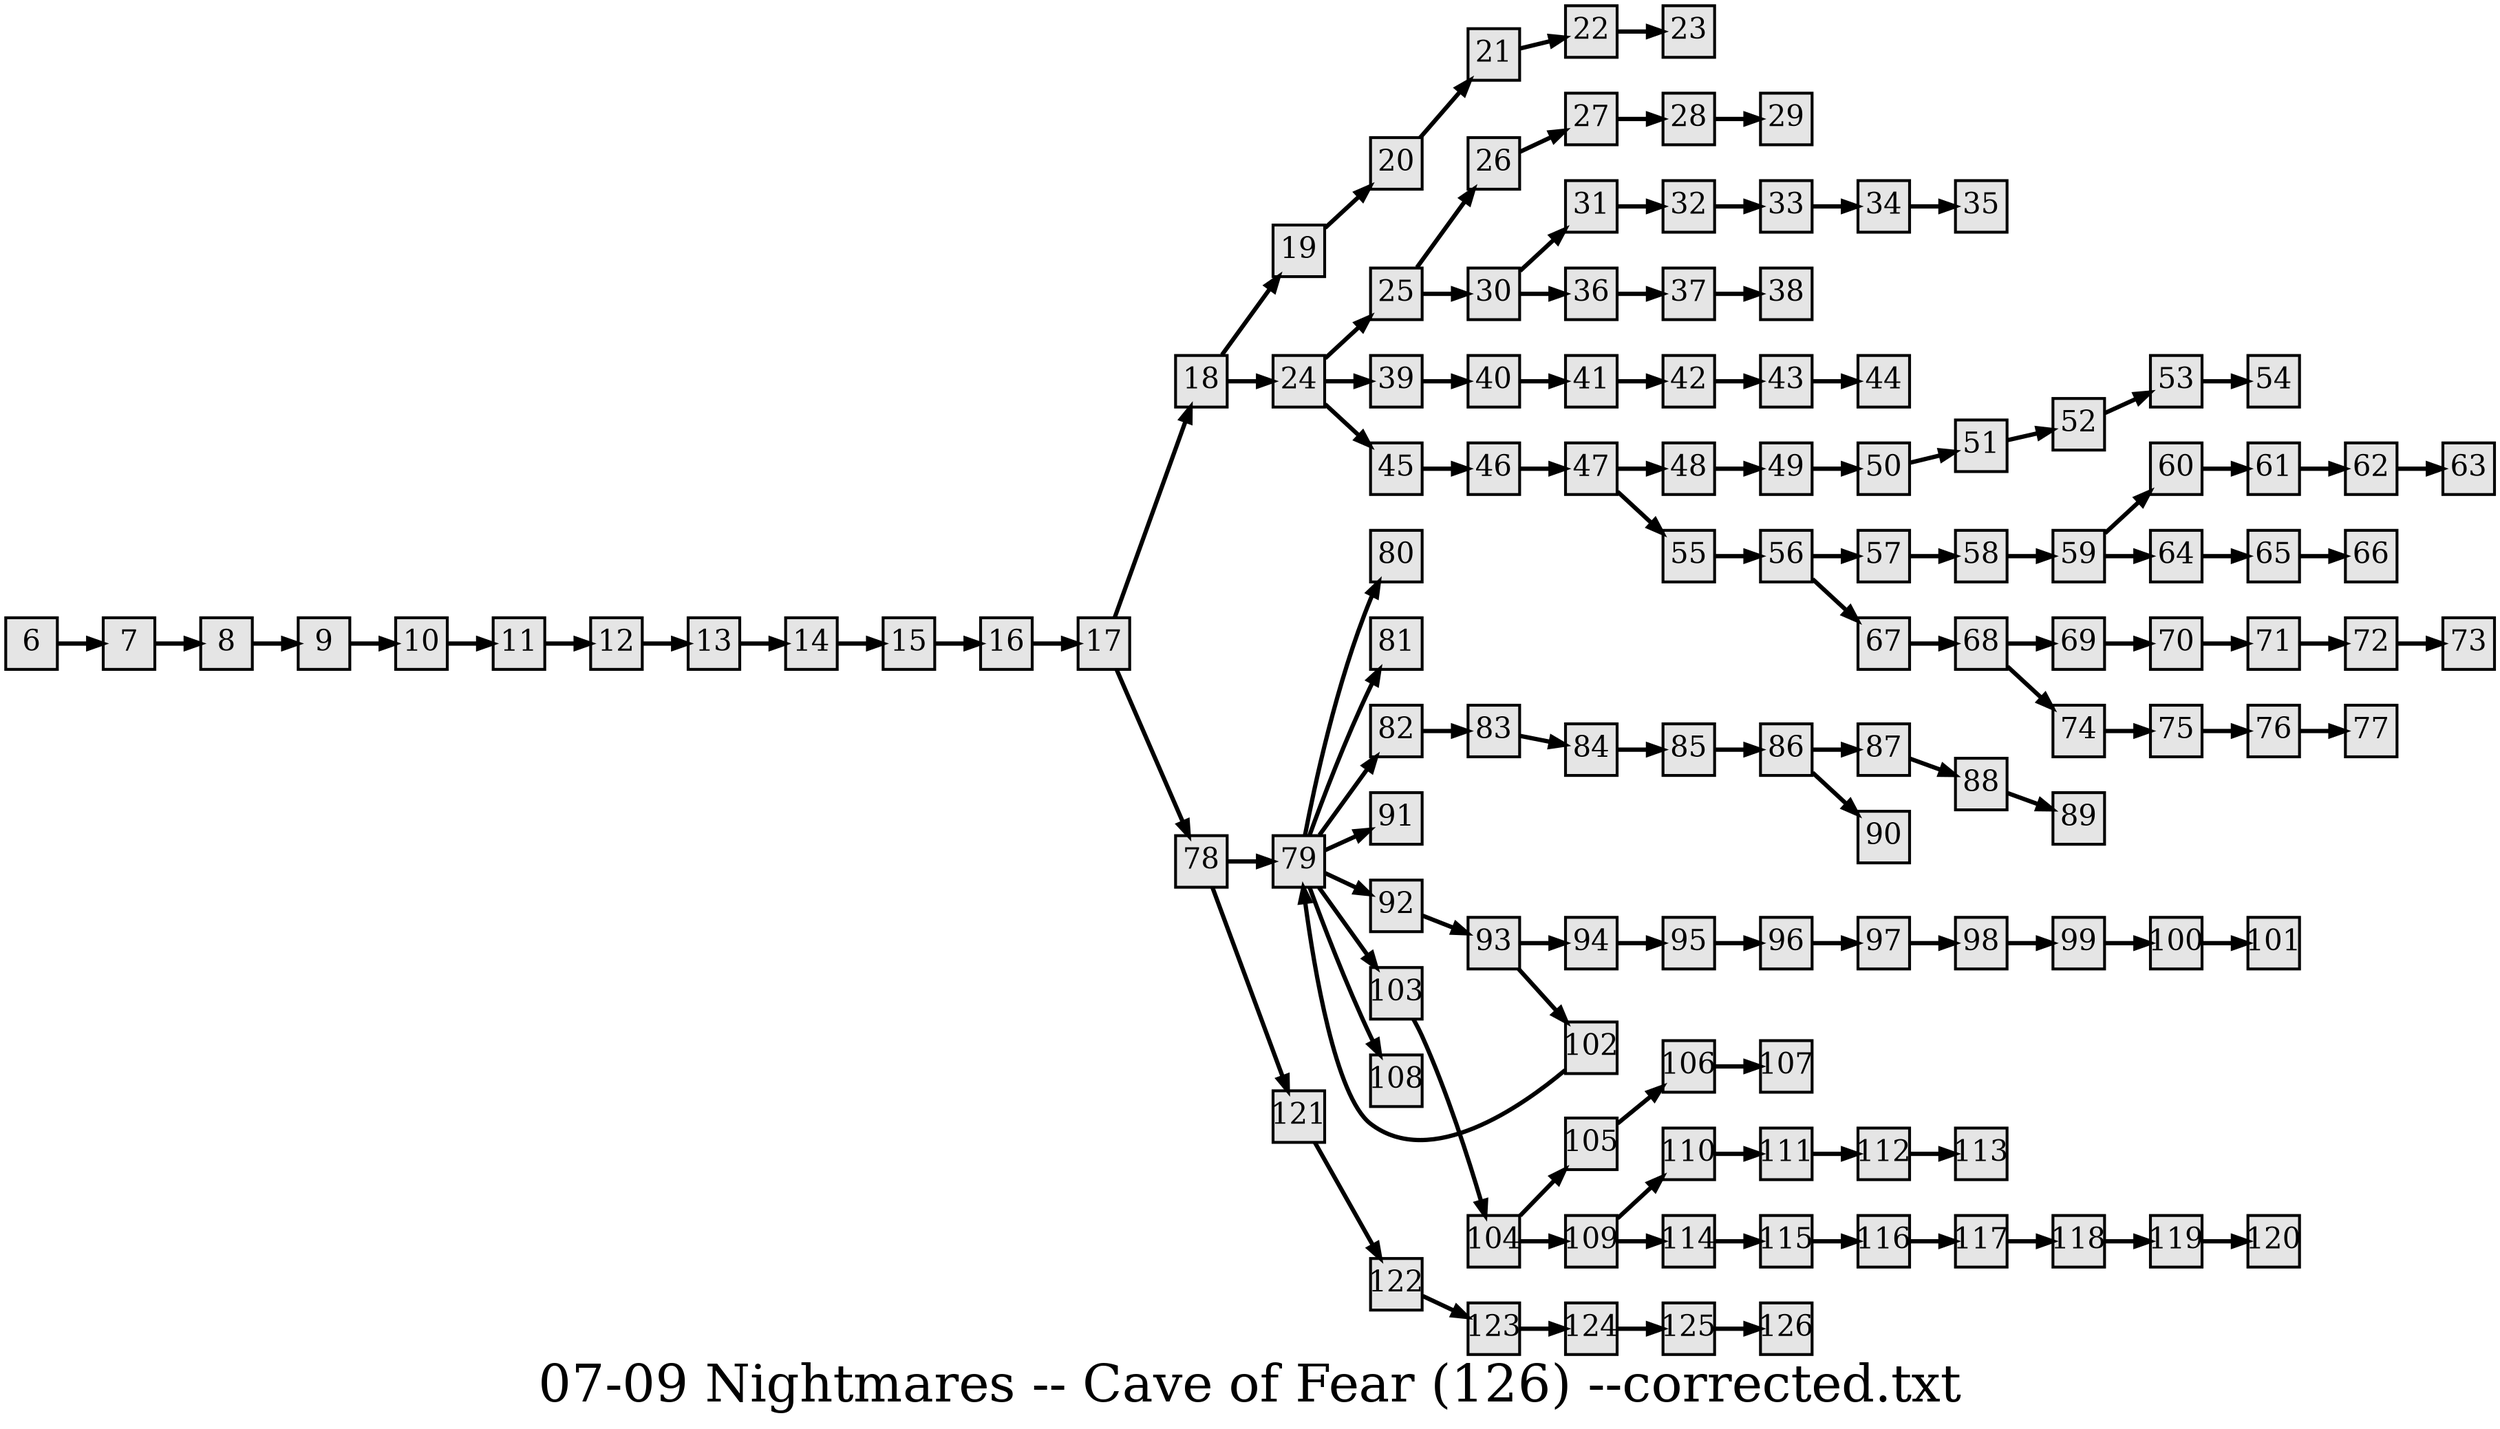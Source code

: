 digraph g{
  graph [ label="07-09 Nightmares -- Cave of Fear (126) --corrected.txt" rankdir=LR, ordering=out, fontsize=36, nodesep="0.35", ranksep="0.45"];
  node  [shape=rect, penwidth=2, fontsize=20, style=filled, fillcolor=grey90, margin="0,0", labelfloat=true, regular=true, fixedsize=true];
  edge  [labelfloat=true, penwidth=3, fontsize=12];
  6 -> 7;
  7 -> 8;
  8 -> 9;
  9 -> 10;
  10 -> 11;
  11 -> 12;
  12 -> 13;
  13 -> 14;
  14 -> 15;
  15 -> 16;
  16 -> 17;
  17 -> 18;
  17 -> 78;
  18 -> 19;
  18 -> 24;
  19 -> 20;
  20 -> 21;
  21 -> 22;
  22 -> 23;
  24 -> 25;
  24 -> 39;
  24 -> 45;
  25 -> 26;
  25 -> 30;
  26 -> 27;
  27 -> 28;
  28 -> 29;
  30 -> 31;
  30 -> 36;
  31 -> 32;
  32 -> 33;
  33 -> 34;
  34 -> 35;
  36 -> 37;
  37 -> 38;
  39 -> 40;
  40 -> 41;
  41 -> 42;
  42 -> 43;
  43 -> 44;
  45 -> 46;
  46 -> 47;
  47 -> 48;
  47 -> 55;
  48 -> 49;
  49 -> 50;
  50 -> 51;
  51 -> 52;
  52 -> 53;
  53 -> 54;
  55 -> 56;
  56 -> 57;
  56 -> 67;
  57 -> 58;
  58 -> 59;
  59 -> 60;
  59 -> 64;
  60 -> 61;
  61 -> 62;
  62 -> 63;
  64 -> 65;
  65 -> 66;
  67 -> 68;
  68 -> 69;
  68 -> 74;
  69 -> 70;
  70 -> 71;
  71 -> 72;
  72 -> 73;
  74 -> 75;
  75 -> 76;
  76 -> 77;
  78 -> 79;
  78 -> 121;
  79 -> 80;
  79 -> 81;
  79 -> 82;
  79 -> 91;
  79 -> 92;
  79 -> 103;
  79 -> 108;
  82 -> 83;
  83 -> 84;
  84 -> 85;
  85 -> 86;
  86 -> 87;
  86 -> 90;
  87 -> 88;
  88 -> 89;
  92 -> 93;
  93 -> 94;
  93 -> 102;
  94 -> 95;
  95 -> 96;
  96 -> 97;
  97 -> 98;
  98 -> 99;
  99 -> 100;
  100 -> 101;
  102 -> 79;
  103 -> 104;
  104 -> 105;
  104 -> 109;
  105 -> 106;
  106 -> 107;
  109 -> 110;
  109 -> 114;
  110 -> 111;
  111 -> 112;
  112 -> 113;
  114 -> 115;
  115 -> 116;
  116 -> 117;
  117 -> 118;
  118 -> 119;
  119 -> 120;
  121 -> 122;
  122 -> 123;
  123 -> 124;
  124 -> 125;
  125 -> 126;
}

